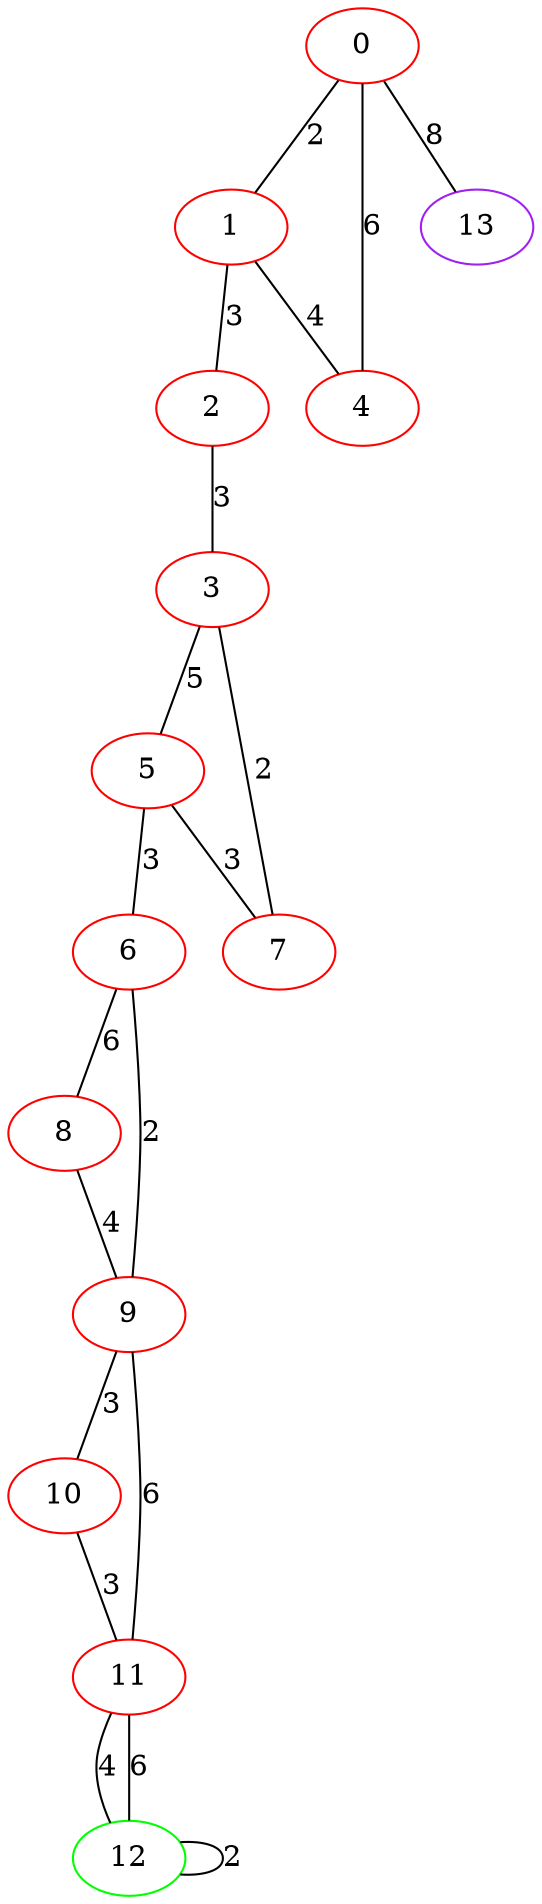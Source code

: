 graph "" {
0 [color=red, weight=1];
1 [color=red, weight=1];
2 [color=red, weight=1];
3 [color=red, weight=1];
4 [color=red, weight=1];
5 [color=red, weight=1];
6 [color=red, weight=1];
7 [color=red, weight=1];
8 [color=red, weight=1];
9 [color=red, weight=1];
10 [color=red, weight=1];
11 [color=red, weight=1];
12 [color=green, weight=2];
13 [color=purple, weight=4];
0 -- 1  [key=0, label=2];
0 -- 4  [key=0, label=6];
0 -- 13  [key=0, label=8];
1 -- 2  [key=0, label=3];
1 -- 4  [key=0, label=4];
2 -- 3  [key=0, label=3];
3 -- 5  [key=0, label=5];
3 -- 7  [key=0, label=2];
5 -- 6  [key=0, label=3];
5 -- 7  [key=0, label=3];
6 -- 8  [key=0, label=6];
6 -- 9  [key=0, label=2];
8 -- 9  [key=0, label=4];
9 -- 10  [key=0, label=3];
9 -- 11  [key=0, label=6];
10 -- 11  [key=0, label=3];
11 -- 12  [key=0, label=4];
11 -- 12  [key=1, label=6];
12 -- 12  [key=0, label=2];
}

